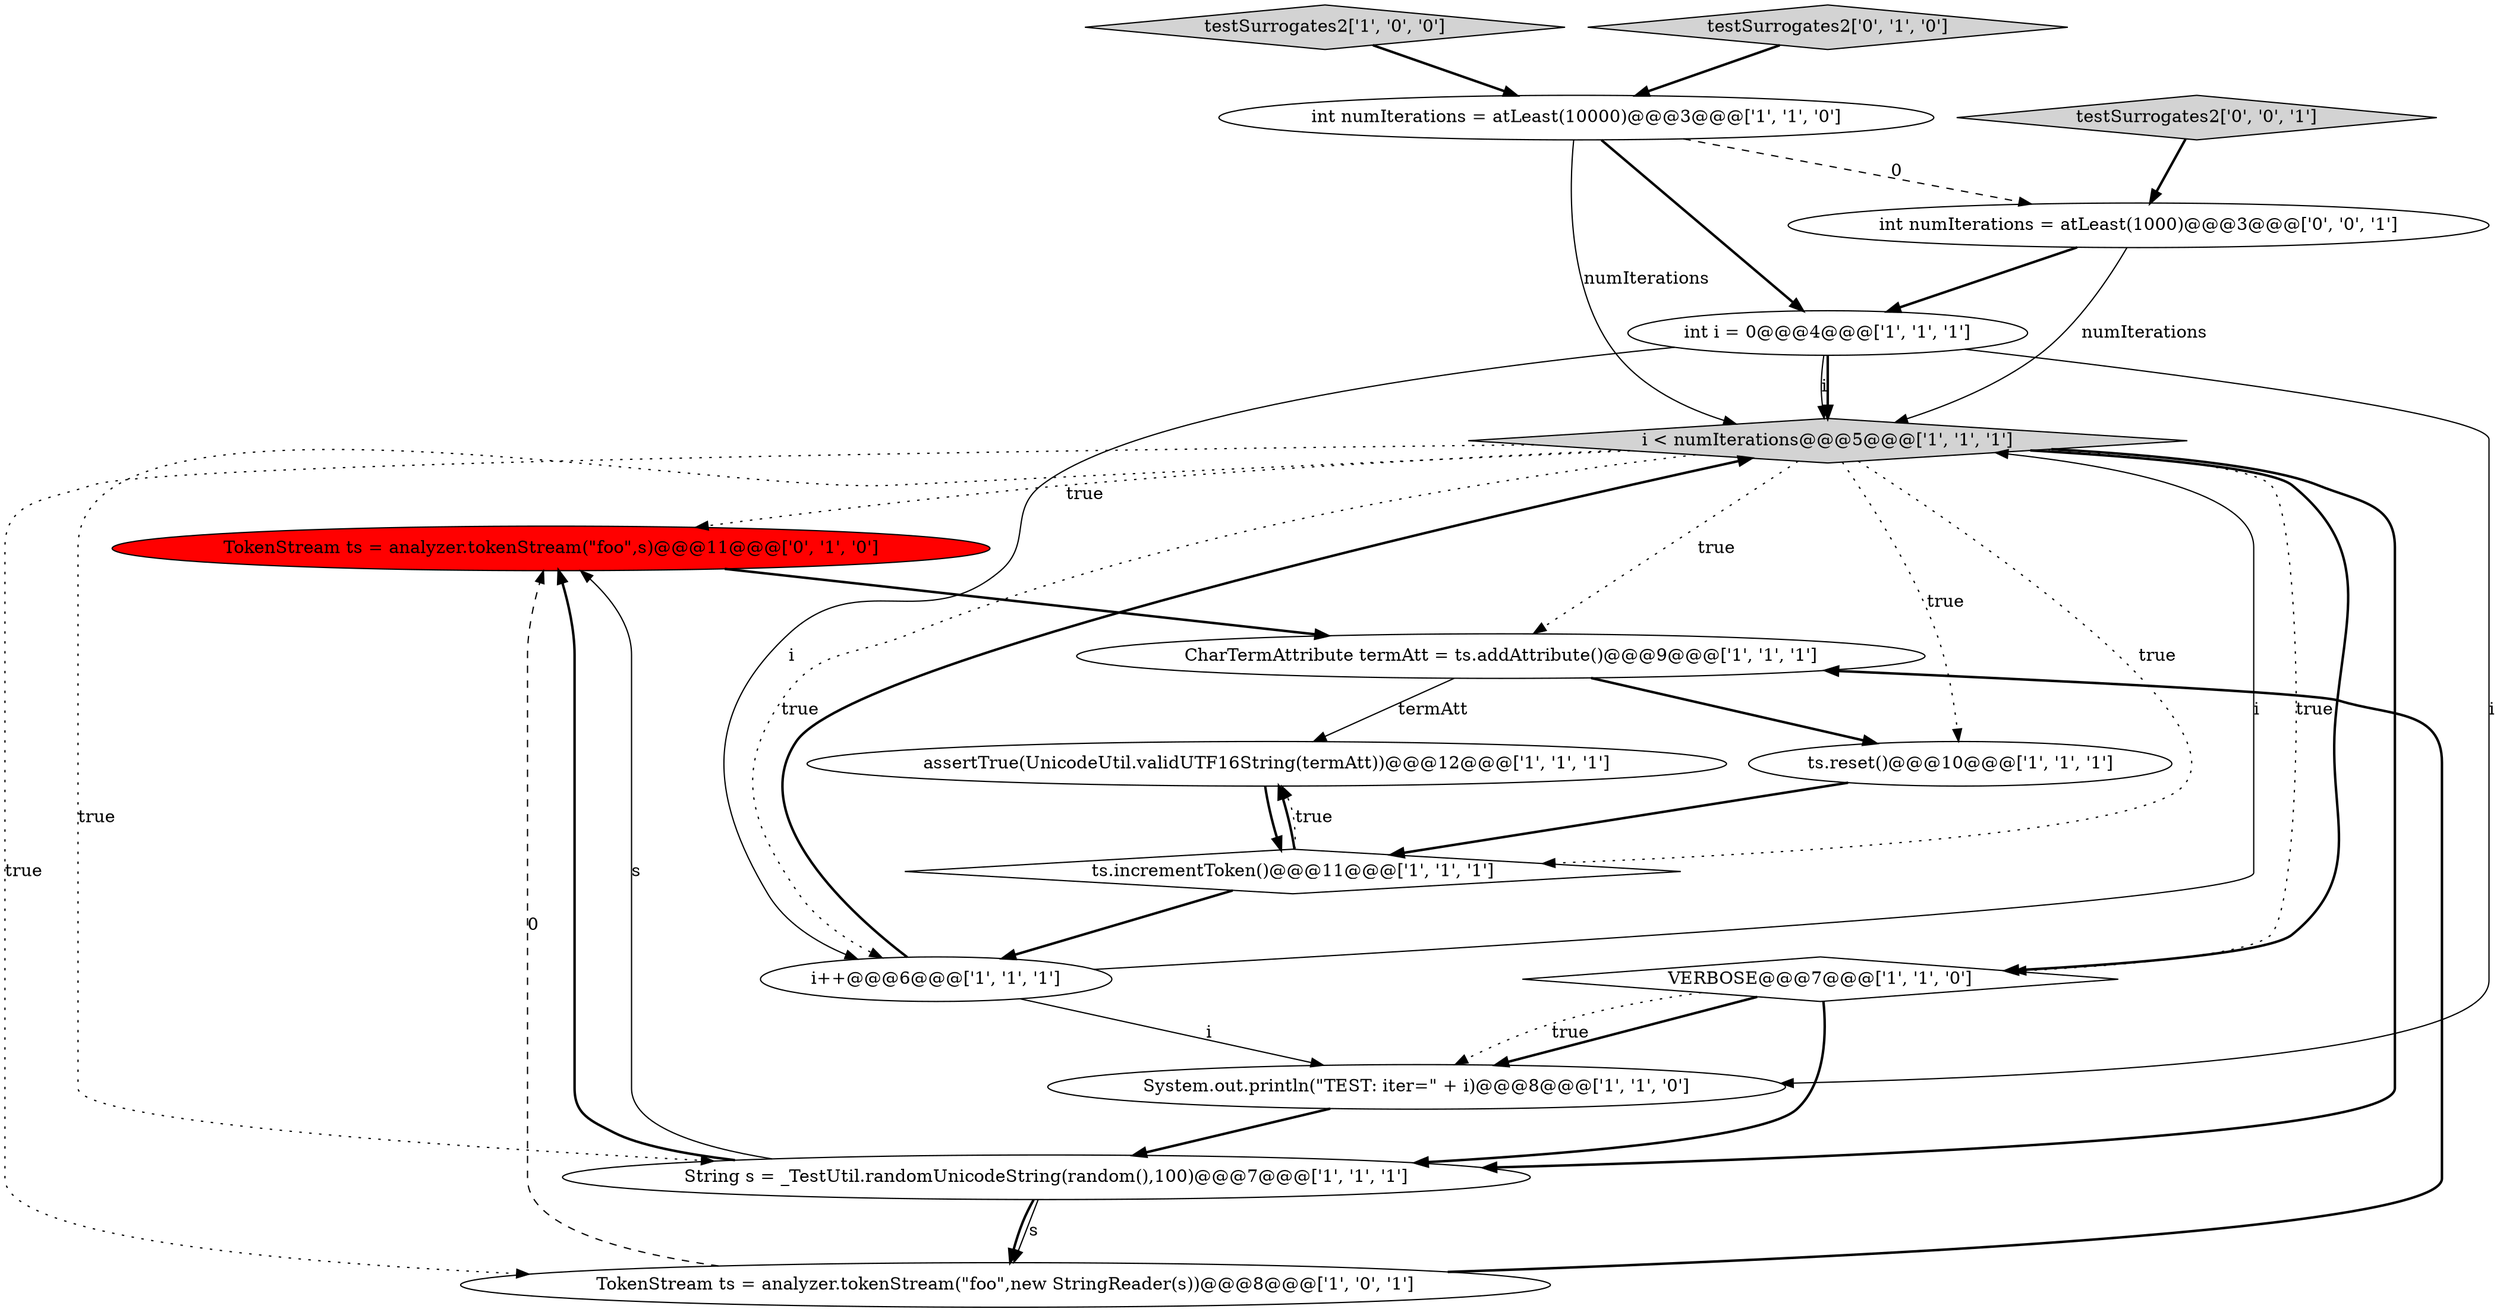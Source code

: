 digraph {
9 [style = filled, label = "i < numIterations@@@5@@@['1', '1', '1']", fillcolor = lightgray, shape = diamond image = "AAA0AAABBB1BBB"];
14 [style = filled, label = "TokenStream ts = analyzer.tokenStream(\"foo\",s)@@@11@@@['0', '1', '0']", fillcolor = red, shape = ellipse image = "AAA1AAABBB2BBB"];
16 [style = filled, label = "testSurrogates2['0', '0', '1']", fillcolor = lightgray, shape = diamond image = "AAA0AAABBB3BBB"];
3 [style = filled, label = "System.out.println(\"TEST: iter=\" + i)@@@8@@@['1', '1', '0']", fillcolor = white, shape = ellipse image = "AAA0AAABBB1BBB"];
4 [style = filled, label = "assertTrue(UnicodeUtil.validUTF16String(termAtt))@@@12@@@['1', '1', '1']", fillcolor = white, shape = ellipse image = "AAA0AAABBB1BBB"];
11 [style = filled, label = "String s = _TestUtil.randomUnicodeString(random(),100)@@@7@@@['1', '1', '1']", fillcolor = white, shape = ellipse image = "AAA0AAABBB1BBB"];
10 [style = filled, label = "ts.reset()@@@10@@@['1', '1', '1']", fillcolor = white, shape = ellipse image = "AAA0AAABBB1BBB"];
15 [style = filled, label = "int numIterations = atLeast(1000)@@@3@@@['0', '0', '1']", fillcolor = white, shape = ellipse image = "AAA0AAABBB3BBB"];
0 [style = filled, label = "int i = 0@@@4@@@['1', '1', '1']", fillcolor = white, shape = ellipse image = "AAA0AAABBB1BBB"];
1 [style = filled, label = "VERBOSE@@@7@@@['1', '1', '0']", fillcolor = white, shape = diamond image = "AAA0AAABBB1BBB"];
7 [style = filled, label = "i++@@@6@@@['1', '1', '1']", fillcolor = white, shape = ellipse image = "AAA0AAABBB1BBB"];
8 [style = filled, label = "CharTermAttribute termAtt = ts.addAttribute()@@@9@@@['1', '1', '1']", fillcolor = white, shape = ellipse image = "AAA0AAABBB1BBB"];
5 [style = filled, label = "testSurrogates2['1', '0', '0']", fillcolor = lightgray, shape = diamond image = "AAA0AAABBB1BBB"];
6 [style = filled, label = "TokenStream ts = analyzer.tokenStream(\"foo\",new StringReader(s))@@@8@@@['1', '0', '1']", fillcolor = white, shape = ellipse image = "AAA0AAABBB1BBB"];
13 [style = filled, label = "testSurrogates2['0', '1', '0']", fillcolor = lightgray, shape = diamond image = "AAA0AAABBB2BBB"];
12 [style = filled, label = "int numIterations = atLeast(10000)@@@3@@@['1', '1', '0']", fillcolor = white, shape = ellipse image = "AAA0AAABBB1BBB"];
2 [style = filled, label = "ts.incrementToken()@@@11@@@['1', '1', '1']", fillcolor = white, shape = diamond image = "AAA0AAABBB1BBB"];
0->9 [style = solid, label="i"];
16->15 [style = bold, label=""];
8->10 [style = bold, label=""];
0->9 [style = bold, label=""];
9->11 [style = bold, label=""];
7->3 [style = solid, label="i"];
11->14 [style = bold, label=""];
8->4 [style = solid, label="termAtt"];
11->6 [style = bold, label=""];
9->11 [style = dotted, label="true"];
1->3 [style = bold, label=""];
3->11 [style = bold, label=""];
11->6 [style = solid, label="s"];
4->2 [style = bold, label=""];
6->14 [style = dashed, label="0"];
9->6 [style = dotted, label="true"];
12->0 [style = bold, label=""];
2->4 [style = bold, label=""];
9->14 [style = dotted, label="true"];
7->9 [style = solid, label="i"];
1->11 [style = bold, label=""];
9->8 [style = dotted, label="true"];
1->3 [style = dotted, label="true"];
7->9 [style = bold, label=""];
13->12 [style = bold, label=""];
5->12 [style = bold, label=""];
9->2 [style = dotted, label="true"];
15->0 [style = bold, label=""];
6->8 [style = bold, label=""];
0->3 [style = solid, label="i"];
2->4 [style = dotted, label="true"];
9->1 [style = dotted, label="true"];
12->15 [style = dashed, label="0"];
10->2 [style = bold, label=""];
14->8 [style = bold, label=""];
12->9 [style = solid, label="numIterations"];
2->7 [style = bold, label=""];
15->9 [style = solid, label="numIterations"];
9->7 [style = dotted, label="true"];
9->1 [style = bold, label=""];
9->10 [style = dotted, label="true"];
0->7 [style = solid, label="i"];
11->14 [style = solid, label="s"];
}
